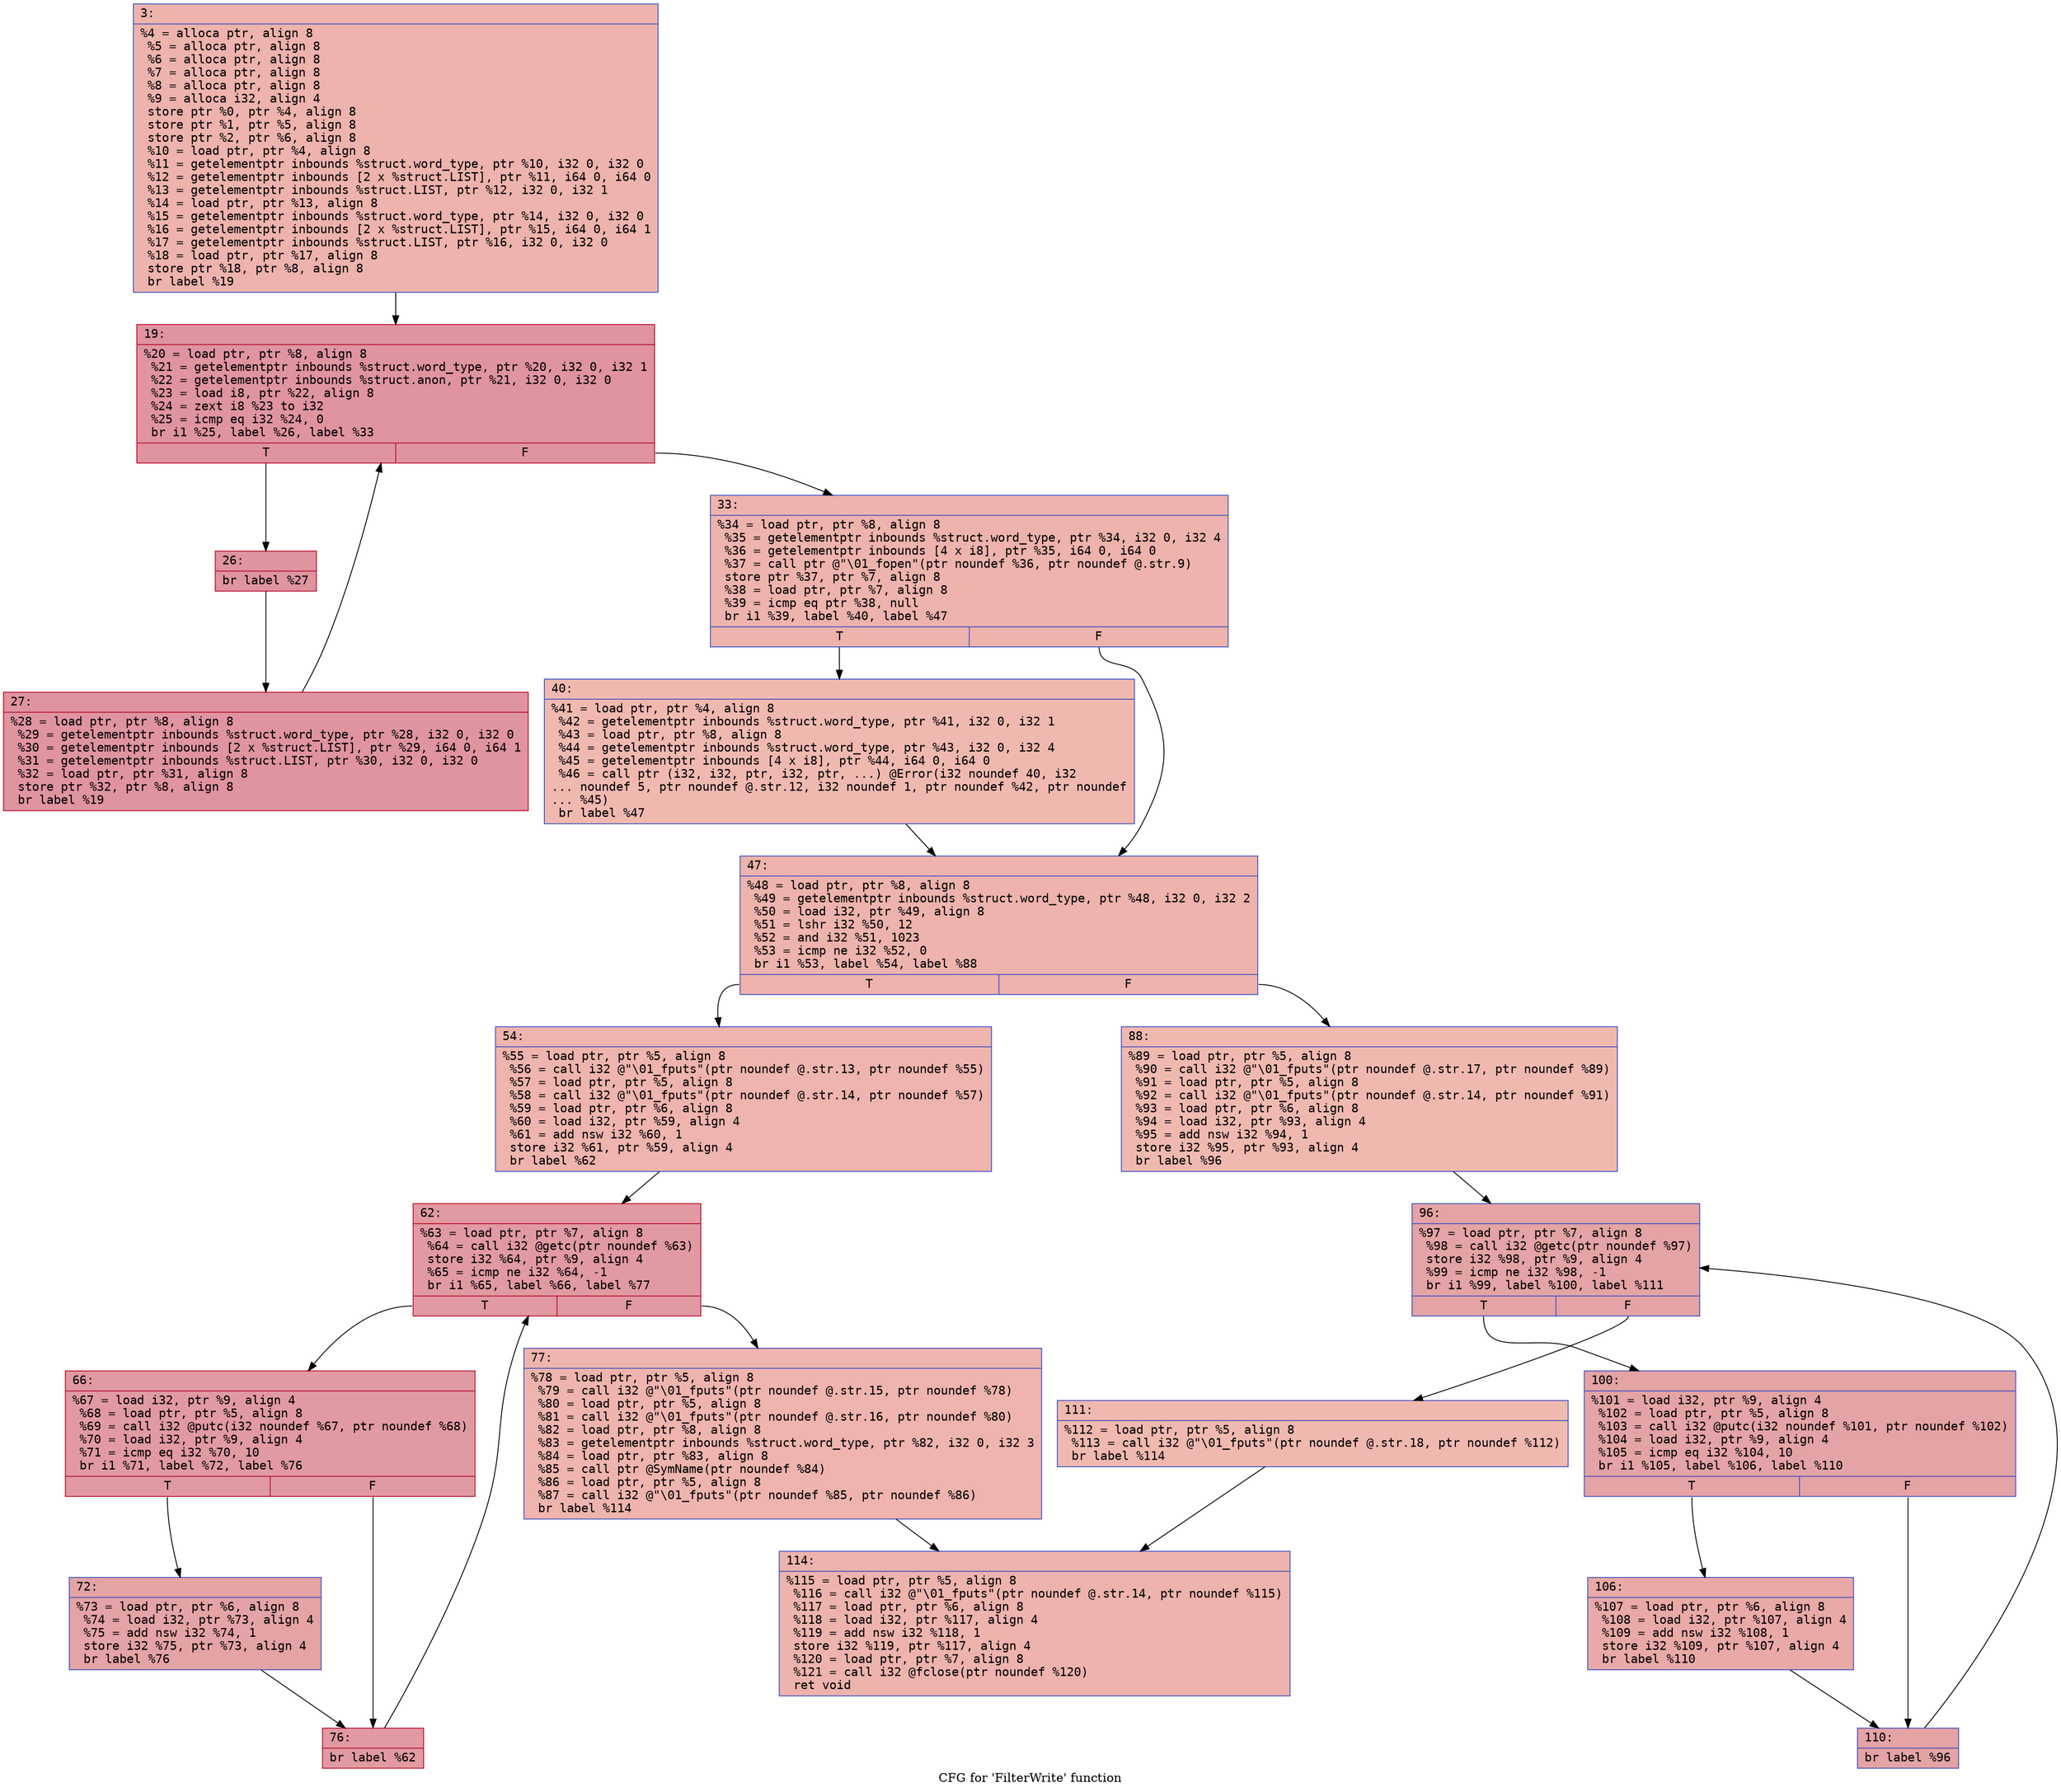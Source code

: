 digraph "CFG for 'FilterWrite' function" {
	label="CFG for 'FilterWrite' function";

	Node0x6000015a0d70 [shape=record,color="#3d50c3ff", style=filled, fillcolor="#d6524470" fontname="Courier",label="{3:\l|  %4 = alloca ptr, align 8\l  %5 = alloca ptr, align 8\l  %6 = alloca ptr, align 8\l  %7 = alloca ptr, align 8\l  %8 = alloca ptr, align 8\l  %9 = alloca i32, align 4\l  store ptr %0, ptr %4, align 8\l  store ptr %1, ptr %5, align 8\l  store ptr %2, ptr %6, align 8\l  %10 = load ptr, ptr %4, align 8\l  %11 = getelementptr inbounds %struct.word_type, ptr %10, i32 0, i32 0\l  %12 = getelementptr inbounds [2 x %struct.LIST], ptr %11, i64 0, i64 0\l  %13 = getelementptr inbounds %struct.LIST, ptr %12, i32 0, i32 1\l  %14 = load ptr, ptr %13, align 8\l  %15 = getelementptr inbounds %struct.word_type, ptr %14, i32 0, i32 0\l  %16 = getelementptr inbounds [2 x %struct.LIST], ptr %15, i64 0, i64 1\l  %17 = getelementptr inbounds %struct.LIST, ptr %16, i32 0, i32 0\l  %18 = load ptr, ptr %17, align 8\l  store ptr %18, ptr %8, align 8\l  br label %19\l}"];
	Node0x6000015a0d70 -> Node0x6000015a0dc0[tooltip="3 -> 19\nProbability 100.00%" ];
	Node0x6000015a0dc0 [shape=record,color="#b70d28ff", style=filled, fillcolor="#b70d2870" fontname="Courier",label="{19:\l|  %20 = load ptr, ptr %8, align 8\l  %21 = getelementptr inbounds %struct.word_type, ptr %20, i32 0, i32 1\l  %22 = getelementptr inbounds %struct.anon, ptr %21, i32 0, i32 0\l  %23 = load i8, ptr %22, align 8\l  %24 = zext i8 %23 to i32\l  %25 = icmp eq i32 %24, 0\l  br i1 %25, label %26, label %33\l|{<s0>T|<s1>F}}"];
	Node0x6000015a0dc0:s0 -> Node0x6000015a0e10[tooltip="19 -> 26\nProbability 96.88%" ];
	Node0x6000015a0dc0:s1 -> Node0x6000015a0eb0[tooltip="19 -> 33\nProbability 3.12%" ];
	Node0x6000015a0e10 [shape=record,color="#b70d28ff", style=filled, fillcolor="#b70d2870" fontname="Courier",label="{26:\l|  br label %27\l}"];
	Node0x6000015a0e10 -> Node0x6000015a0e60[tooltip="26 -> 27\nProbability 100.00%" ];
	Node0x6000015a0e60 [shape=record,color="#b70d28ff", style=filled, fillcolor="#b70d2870" fontname="Courier",label="{27:\l|  %28 = load ptr, ptr %8, align 8\l  %29 = getelementptr inbounds %struct.word_type, ptr %28, i32 0, i32 0\l  %30 = getelementptr inbounds [2 x %struct.LIST], ptr %29, i64 0, i64 1\l  %31 = getelementptr inbounds %struct.LIST, ptr %30, i32 0, i32 0\l  %32 = load ptr, ptr %31, align 8\l  store ptr %32, ptr %8, align 8\l  br label %19\l}"];
	Node0x6000015a0e60 -> Node0x6000015a0dc0[tooltip="27 -> 19\nProbability 100.00%" ];
	Node0x6000015a0eb0 [shape=record,color="#3d50c3ff", style=filled, fillcolor="#d6524470" fontname="Courier",label="{33:\l|  %34 = load ptr, ptr %8, align 8\l  %35 = getelementptr inbounds %struct.word_type, ptr %34, i32 0, i32 4\l  %36 = getelementptr inbounds [4 x i8], ptr %35, i64 0, i64 0\l  %37 = call ptr @\"\\01_fopen\"(ptr noundef %36, ptr noundef @.str.9)\l  store ptr %37, ptr %7, align 8\l  %38 = load ptr, ptr %7, align 8\l  %39 = icmp eq ptr %38, null\l  br i1 %39, label %40, label %47\l|{<s0>T|<s1>F}}"];
	Node0x6000015a0eb0:s0 -> Node0x6000015a0f00[tooltip="33 -> 40\nProbability 37.50%" ];
	Node0x6000015a0eb0:s1 -> Node0x6000015a0f50[tooltip="33 -> 47\nProbability 62.50%" ];
	Node0x6000015a0f00 [shape=record,color="#3d50c3ff", style=filled, fillcolor="#de614d70" fontname="Courier",label="{40:\l|  %41 = load ptr, ptr %4, align 8\l  %42 = getelementptr inbounds %struct.word_type, ptr %41, i32 0, i32 1\l  %43 = load ptr, ptr %8, align 8\l  %44 = getelementptr inbounds %struct.word_type, ptr %43, i32 0, i32 4\l  %45 = getelementptr inbounds [4 x i8], ptr %44, i64 0, i64 0\l  %46 = call ptr (i32, i32, ptr, i32, ptr, ...) @Error(i32 noundef 40, i32\l... noundef 5, ptr noundef @.str.12, i32 noundef 1, ptr noundef %42, ptr noundef\l... %45)\l  br label %47\l}"];
	Node0x6000015a0f00 -> Node0x6000015a0f50[tooltip="40 -> 47\nProbability 100.00%" ];
	Node0x6000015a0f50 [shape=record,color="#3d50c3ff", style=filled, fillcolor="#d6524470" fontname="Courier",label="{47:\l|  %48 = load ptr, ptr %8, align 8\l  %49 = getelementptr inbounds %struct.word_type, ptr %48, i32 0, i32 2\l  %50 = load i32, ptr %49, align 8\l  %51 = lshr i32 %50, 12\l  %52 = and i32 %51, 1023\l  %53 = icmp ne i32 %52, 0\l  br i1 %53, label %54, label %88\l|{<s0>T|<s1>F}}"];
	Node0x6000015a0f50:s0 -> Node0x6000015a0fa0[tooltip="47 -> 54\nProbability 62.50%" ];
	Node0x6000015a0f50:s1 -> Node0x6000015a1180[tooltip="47 -> 88\nProbability 37.50%" ];
	Node0x6000015a0fa0 [shape=record,color="#3d50c3ff", style=filled, fillcolor="#d8564670" fontname="Courier",label="{54:\l|  %55 = load ptr, ptr %5, align 8\l  %56 = call i32 @\"\\01_fputs\"(ptr noundef @.str.13, ptr noundef %55)\l  %57 = load ptr, ptr %5, align 8\l  %58 = call i32 @\"\\01_fputs\"(ptr noundef @.str.14, ptr noundef %57)\l  %59 = load ptr, ptr %6, align 8\l  %60 = load i32, ptr %59, align 4\l  %61 = add nsw i32 %60, 1\l  store i32 %61, ptr %59, align 4\l  br label %62\l}"];
	Node0x6000015a0fa0 -> Node0x6000015a0ff0[tooltip="54 -> 62\nProbability 100.00%" ];
	Node0x6000015a0ff0 [shape=record,color="#b70d28ff", style=filled, fillcolor="#bb1b2c70" fontname="Courier",label="{62:\l|  %63 = load ptr, ptr %7, align 8\l  %64 = call i32 @getc(ptr noundef %63)\l  store i32 %64, ptr %9, align 4\l  %65 = icmp ne i32 %64, -1\l  br i1 %65, label %66, label %77\l|{<s0>T|<s1>F}}"];
	Node0x6000015a0ff0:s0 -> Node0x6000015a1040[tooltip="62 -> 66\nProbability 96.88%" ];
	Node0x6000015a0ff0:s1 -> Node0x6000015a1130[tooltip="62 -> 77\nProbability 3.12%" ];
	Node0x6000015a1040 [shape=record,color="#b70d28ff", style=filled, fillcolor="#bb1b2c70" fontname="Courier",label="{66:\l|  %67 = load i32, ptr %9, align 4\l  %68 = load ptr, ptr %5, align 8\l  %69 = call i32 @putc(i32 noundef %67, ptr noundef %68)\l  %70 = load i32, ptr %9, align 4\l  %71 = icmp eq i32 %70, 10\l  br i1 %71, label %72, label %76\l|{<s0>T|<s1>F}}"];
	Node0x6000015a1040:s0 -> Node0x6000015a1090[tooltip="66 -> 72\nProbability 50.00%" ];
	Node0x6000015a1040:s1 -> Node0x6000015a10e0[tooltip="66 -> 76\nProbability 50.00%" ];
	Node0x6000015a1090 [shape=record,color="#3d50c3ff", style=filled, fillcolor="#c32e3170" fontname="Courier",label="{72:\l|  %73 = load ptr, ptr %6, align 8\l  %74 = load i32, ptr %73, align 4\l  %75 = add nsw i32 %74, 1\l  store i32 %75, ptr %73, align 4\l  br label %76\l}"];
	Node0x6000015a1090 -> Node0x6000015a10e0[tooltip="72 -> 76\nProbability 100.00%" ];
	Node0x6000015a10e0 [shape=record,color="#b70d28ff", style=filled, fillcolor="#bb1b2c70" fontname="Courier",label="{76:\l|  br label %62\l}"];
	Node0x6000015a10e0 -> Node0x6000015a0ff0[tooltip="76 -> 62\nProbability 100.00%" ];
	Node0x6000015a1130 [shape=record,color="#3d50c3ff", style=filled, fillcolor="#d8564670" fontname="Courier",label="{77:\l|  %78 = load ptr, ptr %5, align 8\l  %79 = call i32 @\"\\01_fputs\"(ptr noundef @.str.15, ptr noundef %78)\l  %80 = load ptr, ptr %5, align 8\l  %81 = call i32 @\"\\01_fputs\"(ptr noundef @.str.16, ptr noundef %80)\l  %82 = load ptr, ptr %8, align 8\l  %83 = getelementptr inbounds %struct.word_type, ptr %82, i32 0, i32 3\l  %84 = load ptr, ptr %83, align 8\l  %85 = call ptr @SymName(ptr noundef %84)\l  %86 = load ptr, ptr %5, align 8\l  %87 = call i32 @\"\\01_fputs\"(ptr noundef %85, ptr noundef %86)\l  br label %114\l}"];
	Node0x6000015a1130 -> Node0x6000015a1360[tooltip="77 -> 114\nProbability 100.00%" ];
	Node0x6000015a1180 [shape=record,color="#3d50c3ff", style=filled, fillcolor="#de614d70" fontname="Courier",label="{88:\l|  %89 = load ptr, ptr %5, align 8\l  %90 = call i32 @\"\\01_fputs\"(ptr noundef @.str.17, ptr noundef %89)\l  %91 = load ptr, ptr %5, align 8\l  %92 = call i32 @\"\\01_fputs\"(ptr noundef @.str.14, ptr noundef %91)\l  %93 = load ptr, ptr %6, align 8\l  %94 = load i32, ptr %93, align 4\l  %95 = add nsw i32 %94, 1\l  store i32 %95, ptr %93, align 4\l  br label %96\l}"];
	Node0x6000015a1180 -> Node0x6000015a11d0[tooltip="88 -> 96\nProbability 100.00%" ];
	Node0x6000015a11d0 [shape=record,color="#3d50c3ff", style=filled, fillcolor="#c32e3170" fontname="Courier",label="{96:\l|  %97 = load ptr, ptr %7, align 8\l  %98 = call i32 @getc(ptr noundef %97)\l  store i32 %98, ptr %9, align 4\l  %99 = icmp ne i32 %98, -1\l  br i1 %99, label %100, label %111\l|{<s0>T|<s1>F}}"];
	Node0x6000015a11d0:s0 -> Node0x6000015a1220[tooltip="96 -> 100\nProbability 96.88%" ];
	Node0x6000015a11d0:s1 -> Node0x6000015a1310[tooltip="96 -> 111\nProbability 3.12%" ];
	Node0x6000015a1220 [shape=record,color="#3d50c3ff", style=filled, fillcolor="#c32e3170" fontname="Courier",label="{100:\l|  %101 = load i32, ptr %9, align 4\l  %102 = load ptr, ptr %5, align 8\l  %103 = call i32 @putc(i32 noundef %101, ptr noundef %102)\l  %104 = load i32, ptr %9, align 4\l  %105 = icmp eq i32 %104, 10\l  br i1 %105, label %106, label %110\l|{<s0>T|<s1>F}}"];
	Node0x6000015a1220:s0 -> Node0x6000015a1270[tooltip="100 -> 106\nProbability 50.00%" ];
	Node0x6000015a1220:s1 -> Node0x6000015a12c0[tooltip="100 -> 110\nProbability 50.00%" ];
	Node0x6000015a1270 [shape=record,color="#3d50c3ff", style=filled, fillcolor="#ca3b3770" fontname="Courier",label="{106:\l|  %107 = load ptr, ptr %6, align 8\l  %108 = load i32, ptr %107, align 4\l  %109 = add nsw i32 %108, 1\l  store i32 %109, ptr %107, align 4\l  br label %110\l}"];
	Node0x6000015a1270 -> Node0x6000015a12c0[tooltip="106 -> 110\nProbability 100.00%" ];
	Node0x6000015a12c0 [shape=record,color="#3d50c3ff", style=filled, fillcolor="#c32e3170" fontname="Courier",label="{110:\l|  br label %96\l}"];
	Node0x6000015a12c0 -> Node0x6000015a11d0[tooltip="110 -> 96\nProbability 100.00%" ];
	Node0x6000015a1310 [shape=record,color="#3d50c3ff", style=filled, fillcolor="#de614d70" fontname="Courier",label="{111:\l|  %112 = load ptr, ptr %5, align 8\l  %113 = call i32 @\"\\01_fputs\"(ptr noundef @.str.18, ptr noundef %112)\l  br label %114\l}"];
	Node0x6000015a1310 -> Node0x6000015a1360[tooltip="111 -> 114\nProbability 100.00%" ];
	Node0x6000015a1360 [shape=record,color="#3d50c3ff", style=filled, fillcolor="#d6524470" fontname="Courier",label="{114:\l|  %115 = load ptr, ptr %5, align 8\l  %116 = call i32 @\"\\01_fputs\"(ptr noundef @.str.14, ptr noundef %115)\l  %117 = load ptr, ptr %6, align 8\l  %118 = load i32, ptr %117, align 4\l  %119 = add nsw i32 %118, 1\l  store i32 %119, ptr %117, align 4\l  %120 = load ptr, ptr %7, align 8\l  %121 = call i32 @fclose(ptr noundef %120)\l  ret void\l}"];
}
